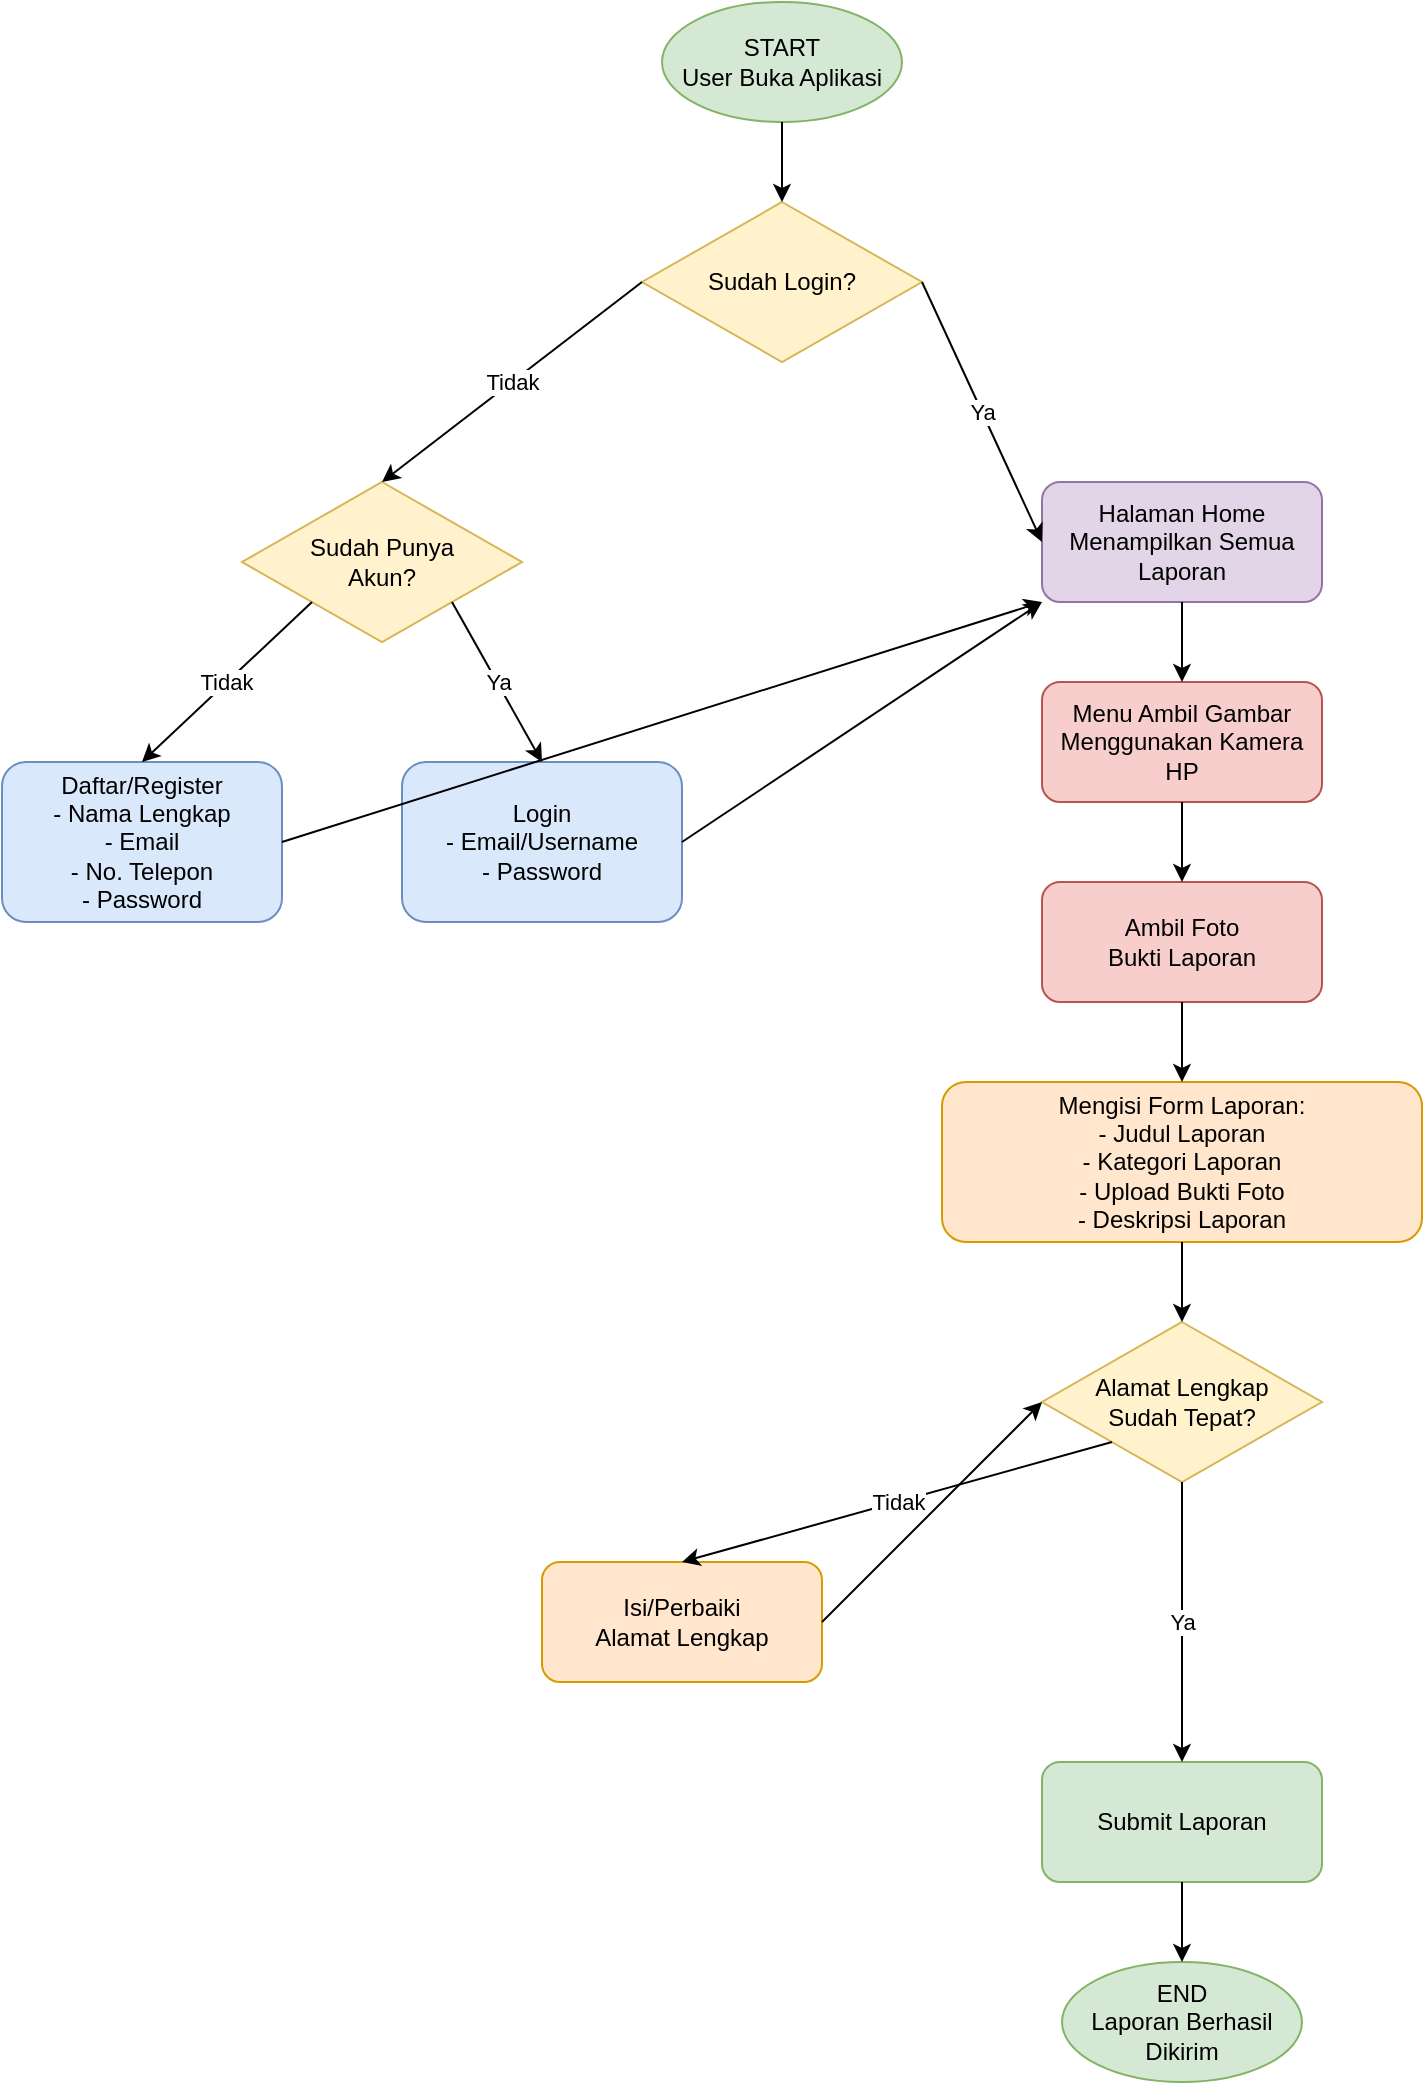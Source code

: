 <?xml version="1.0" encoding="UTF-8"?>
<mxfile version="21.6.5">
  <diagram name="Aplikasi Pengaduan Masyarakat" id="flowchart-pengaduan">
    <mxGraphModel dx="1422" dy="762" grid="1" gridSize="10" guides="1" tooltips="1" connect="1" arrows="1" fold="1" page="1" pageScale="1" pageWidth="827" pageHeight="1169" math="0" shadow="0">
      <root>
        <mxCell id="0" />
        <mxCell id="1" parent="0" />
        
        <!-- Start -->
        <mxCell id="start" value="START&#xa;User Buka Aplikasi" style="ellipse;whiteSpace=wrap;html=1;fillColor=#d5e8d4;strokeColor=#82b366;" vertex="1" parent="1">
          <mxGeometry x="364" y="40" width="120" height="60" as="geometry" />
        </mxCell>
        
        <!-- Check Login Status -->
        <mxCell id="checkLogin" value="Sudah Login?" style="rhombus;whiteSpace=wrap;html=1;fillColor=#fff2cc;strokeColor=#d6b656;" vertex="1" parent="1">
          <mxGeometry x="354" y="140" width="140" height="80" as="geometry" />
        </mxCell>
        
        <!-- Check Registration -->
        <mxCell id="checkRegister" value="Sudah Punya&#xa;Akun?" style="rhombus;whiteSpace=wrap;html=1;fillColor=#fff2cc;strokeColor=#d6b656;" vertex="1" parent="1">
          <mxGeometry x="154" y="280" width="140" height="80" as="geometry" />
        </mxCell>
        
        <!-- Register Process -->
        <mxCell id="register" value="Daftar/Register&#xa;- Nama Lengkap&#xa;- Email&#xa;- No. Telepon&#xa;- Password" style="rounded=1;whiteSpace=wrap;html=1;fillColor=#dae8fc;strokeColor=#6c8ebf;" vertex="1" parent="1">
          <mxGeometry x="34" y="420" width="140" height="80" as="geometry" />
        </mxCell>
        
        <!-- Login Process -->
        <mxCell id="login" value="Login&#xa;- Email/Username&#xa;- Password" style="rounded=1;whiteSpace=wrap;html=1;fillColor=#dae8fc;strokeColor=#6c8ebf;" vertex="1" parent="1">
          <mxGeometry x="234" y="420" width="140" height="80" as="geometry" />
        </mxCell>
        
        <!-- Home Page -->
        <mxCell id="mainMenu" value="Halaman Home&#xa;Menampilkan Semua&#xa;Laporan" style="rounded=1;whiteSpace=wrap;html=1;fillColor=#e1d5e7;strokeColor=#9673a6;" vertex="1" parent="1">
          <mxGeometry x="554" y="280" width="140" height="60" as="geometry" />
        </mxCell>
        
        <!-- Camera Menu -->
        <mxCell id="cameraMenu" value="Menu Ambil Gambar&#xa;Menggunakan Kamera HP" style="rounded=1;whiteSpace=wrap;html=1;fillColor=#f8cecc;strokeColor=#b85450;" vertex="1" parent="1">
          <mxGeometry x="554" y="380" width="140" height="60" as="geometry" />
        </mxCell>
        
        <!-- Take Photo -->
        <mxCell id="takePhoto" value="Ambil Foto&#xa;Bukti Laporan" style="rounded=1;whiteSpace=wrap;html=1;fillColor=#f8cecc;strokeColor=#b85450;" vertex="1" parent="1">
          <mxGeometry x="554" y="480" width="140" height="60" as="geometry" />
        </mxCell>
        
        <!-- Fill Form -->
        <mxCell id="fillForm" value="Mengisi Form Laporan:&#xa;- Judul Laporan&#xa;- Kategori Laporan&#xa;- Upload Bukti Foto&#xa;- Deskripsi Laporan" style="rounded=1;whiteSpace=wrap;html=1;fillColor=#ffe6cc;strokeColor=#d79b00;" vertex="1" parent="1">
          <mxGeometry x="504" y="580" width="240" height="80" as="geometry" />
        </mxCell>
        
        <!-- Address Check -->
        <mxCell id="addressCheck" value="Alamat Lengkap&#xa;Sudah Tepat?" style="rhombus;whiteSpace=wrap;html=1;fillColor=#fff2cc;strokeColor=#d6b656;" vertex="1" parent="1">
          <mxGeometry x="554" y="700" width="140" height="80" as="geometry" />
        </mxCell>
        
        <!-- Fill Address -->
        <mxCell id="fillAddress" value="Isi/Perbaiki&#xa;Alamat Lengkap" style="rounded=1;whiteSpace=wrap;html=1;fillColor=#ffe6cc;strokeColor=#d79b00;" vertex="1" parent="1">
          <mxGeometry x="304" y="820" width="140" height="60" as="geometry" />
        </mxCell>
        
        <!-- Submit Report -->
        <mxCell id="submitReport" value="Submit Laporan" style="rounded=1;whiteSpace=wrap;html=1;fillColor=#d5e8d4;strokeColor=#82b366;" vertex="1" parent="1">
          <mxGeometry x="554" y="920" width="140" height="60" as="geometry" />
        </mxCell>
        
        <!-- End -->
        <mxCell id="end" value="END&#xa;Laporan Berhasil&#xa;Dikirim" style="ellipse;whiteSpace=wrap;html=1;fillColor=#d5e8d4;strokeColor=#82b366;" vertex="1" parent="1">
          <mxGeometry x="564" y="1020" width="120" height="60" as="geometry" />
        </mxCell>
        
        <!-- Arrows/Connections -->
        <mxCell id="arrow1" value="" style="endArrow=classic;html=1;exitX=0.5;exitY=1;entryX=0.5;entryY=0;" edge="1" parent="1" source="start" target="checkLogin">
          <mxGeometry width="50" height="50" relative="1" as="geometry">
            <mxPoint x="400" y="300" as="sourcePoint" />
            <mxPoint x="450" y="250" as="targetPoint" />
          </mxGeometry>
        </mxCell>
        
        <mxCell id="arrow2" value="Ya" style="endArrow=classic;html=1;exitX=1;exitY=0.5;entryX=0;entryY=0.5;" edge="1" parent="1" source="checkLogin" target="mainMenu">
          <mxGeometry width="50" height="50" relative="1" as="geometry">
            <mxPoint x="400" y="300" as="sourcePoint" />
            <mxPoint x="450" y="250" as="targetPoint" />
          </mxGeometry>
        </mxCell>
        
        <mxCell id="arrow3" value="Tidak" style="endArrow=classic;html=1;exitX=0;exitY=0.5;entryX=0.5;entryY=0;" edge="1" parent="1" source="checkLogin" target="checkRegister">
          <mxGeometry width="50" height="50" relative="1" as="geometry">
            <mxPoint x="400" y="300" as="sourcePoint" />
            <mxPoint x="450" y="250" as="targetPoint" />
          </mxGeometry>
        </mxCell>
        
        <mxCell id="arrow4" value="Tidak" style="endArrow=classic;html=1;exitX=0;exitY=1;entryX=0.5;entryY=0;" edge="1" parent="1" source="checkRegister" target="register">
          <mxGeometry width="50" height="50" relative="1" as="geometry">
            <mxPoint x="400" y="300" as="sourcePoint" />
            <mxPoint x="450" y="250" as="targetPoint" />
          </mxGeometry>
        </mxCell>
        
        <mxCell id="arrow5" value="Ya" style="endArrow=classic;html=1;exitX=1;exitY=1;entryX=0.5;entryY=0;" edge="1" parent="1" source="checkRegister" target="login">
          <mxGeometry width="50" height="50" relative="1" as="geometry">
            <mxPoint x="400" y="300" as="sourcePoint" />
            <mxPoint x="450" y="250" as="targetPoint" />
          </mxGeometry>
        </mxCell>
        
        <mxCell id="arrow6" value="" style="endArrow=classic;html=1;exitX=1;exitY=0.5;entryX=0;entryY=1;" edge="1" parent="1" source="register" target="mainMenu">
          <mxGeometry width="50" height="50" relative="1" as="geometry">
            <mxPoint x="400" y="400" as="sourcePoint" />
            <mxPoint x="450" y="350" as="targetPoint" />
          </mxGeometry>
        </mxCell>
        
        <mxCell id="arrow7" value="" style="endArrow=classic;html=1;exitX=1;exitY=0.5;entryX=0;entryY=1;" edge="1" parent="1" source="login" target="mainMenu">
          <mxGeometry width="50" height="50" relative="1" as="geometry">
            <mxPoint x="400" y="400" as="sourcePoint" />
            <mxPoint x="450" y="350" as="targetPoint" />
          </mxGeometry>
        </mxCell>
        
        <mxCell id="arrow8" value="" style="endArrow=classic;html=1;exitX=0.5;exitY=1;entryX=0.5;entryY=0;" edge="1" parent="1" source="mainMenu" target="cameraMenu">
          <mxGeometry width="50" height="50" relative="1" as="geometry">
            <mxPoint x="400" y="400" as="sourcePoint" />
            <mxPoint x="450" y="350" as="targetPoint" />
          </mxGeometry>
        </mxCell>
        
        <mxCell id="arrow9" value="" style="endArrow=classic;html=1;exitX=0.5;exitY=1;entryX=0.5;entryY=0;" edge="1" parent="1" source="cameraMenu" target="takePhoto">
          <mxGeometry width="50" height="50" relative="1" as="geometry">
            <mxPoint x="400" y="400" as="sourcePoint" />
            <mxPoint x="450" y="350" as="targetPoint" />
          </mxGeometry>
        </mxCell>
        
        <mxCell id="arrow10" value="" style="endArrow=classic;html=1;exitX=0.5;exitY=1;entryX=0.5;entryY=0;" edge="1" parent="1" source="takePhoto" target="fillForm">
          <mxGeometry width="50" height="50" relative="1" as="geometry">
            <mxPoint x="400" y="400" as="sourcePoint" />
            <mxPoint x="450" y="350" as="targetPoint" />
          </mxGeometry>
        </mxCell>
        
        <mxCell id="arrow11" value="" style="endArrow=classic;html=1;exitX=0.5;exitY=1;entryX=0.5;entryY=0;" edge="1" parent="1" source="fillForm" target="addressCheck">
          <mxGeometry width="50" height="50" relative="1" as="geometry">
            <mxPoint x="400" y="400" as="sourcePoint" />
            <mxPoint x="450" y="350" as="targetPoint" />
          </mxGeometry>
        </mxCell>
        
        <mxCell id="arrow12" value="Tidak" style="endArrow=classic;html=1;exitX=0;exitY=1;entryX=0.5;entryY=0;" edge="1" parent="1" source="addressCheck" target="fillAddress">
          <mxGeometry width="50" height="50" relative="1" as="geometry">
            <mxPoint x="400" y="400" as="sourcePoint" />
            <mxPoint x="450" y="350" as="targetPoint" />
          </mxGeometry>
        </mxCell>
        
        <mxCell id="arrow13" value="" style="endArrow=classic;html=1;exitX=1;exitY=0.5;entryX=0;entryY=0.5;" edge="1" parent="1" source="fillAddress" target="addressCheck">
          <mxGeometry width="50" height="50" relative="1" as="geometry">
            <mxPoint x="400" y="400" as="sourcePoint" />
            <mxPoint x="450" y="350" as="targetPoint" />
          </mxGeometry>
        </mxCell>
        
        <mxCell id="arrow14" value="Ya" style="endArrow=classic;html=1;exitX=0.5;exitY=1;entryX=0.5;entryY=0;" edge="1" parent="1" source="addressCheck" target="submitReport">
          <mxGeometry width="50" height="50" relative="1" as="geometry">
            <mxPoint x="400" y="400" as="sourcePoint" />
            <mxPoint x="450" y="350" as="targetPoint" />
          </mxGeometry>
        </mxCell>
        
        <mxCell id="arrow15" value="" style="endArrow=classic;html=1;exitX=0.5;exitY=1;entryX=0.5;entryY=0;" edge="1" parent="1" source="submitReport" target="end">
          <mxGeometry width="50" height="50" relative="1" as="geometry">
            <mxPoint x="400" y="400" as="sourcePoint" />
            <mxPoint x="450" y="350" as="targetPoint" />
          </mxGeometry>
        </mxCell>
      </root>
    </mxGraphModel>
  </diagram>
</mxfile>